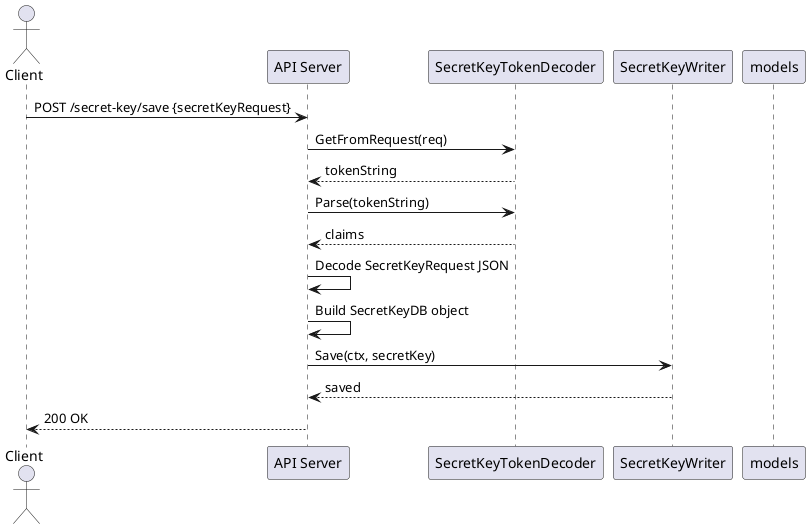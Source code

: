 @startuml
actor Client
participant "API Server" as Server
participant SecretKeyTokenDecoder
participant SecretKeyWriter
participant models

Client -> Server: POST /secret-key/save {secretKeyRequest}
Server -> SecretKeyTokenDecoder: GetFromRequest(req)
SecretKeyTokenDecoder --> Server: tokenString

Server -> SecretKeyTokenDecoder: Parse(tokenString)
SecretKeyTokenDecoder --> Server: claims

Server -> Server: Decode SecretKeyRequest JSON
Server -> Server: Build SecretKeyDB object
Server -> SecretKeyWriter: Save(ctx, secretKey)
SecretKeyWriter --> Server: saved

Server --> Client: 200 OK
@enduml